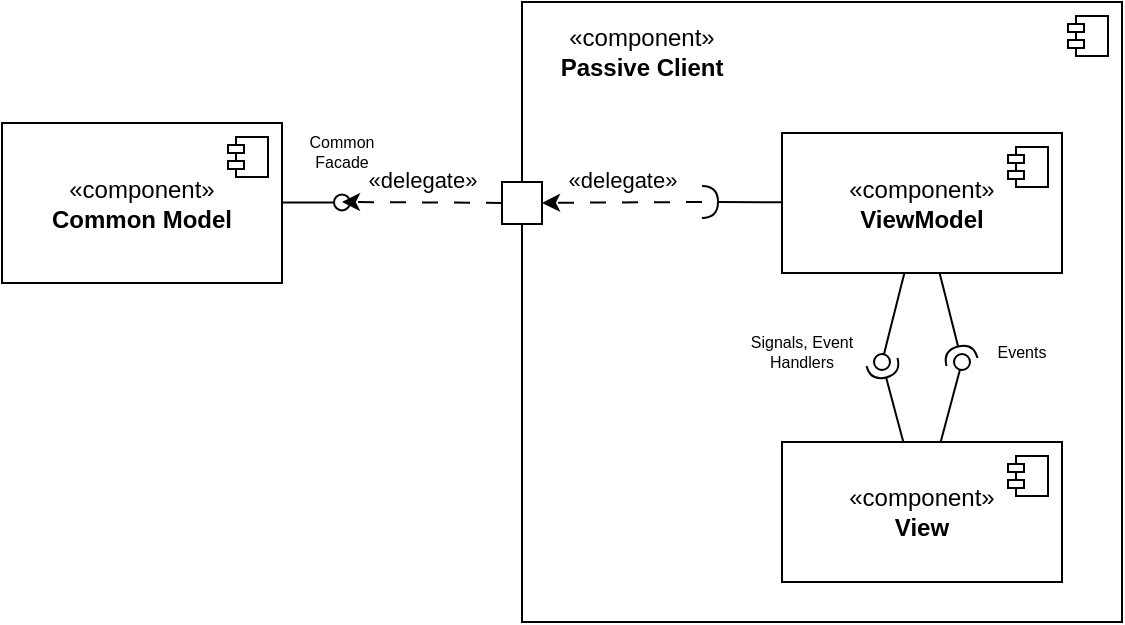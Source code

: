 <mxfile version="28.2.1">
  <diagram name="Page-1" id="XCabEsz14lC1qjqIhGBI">
    <mxGraphModel dx="1097" dy="635" grid="1" gridSize="10" guides="1" tooltips="1" connect="1" arrows="1" fold="1" page="1" pageScale="1" pageWidth="827" pageHeight="1169" math="0" shadow="0">
      <root>
        <mxCell id="0" />
        <mxCell id="1" parent="0" />
        <mxCell id="REv2fPENQQuzKjxyFJVk-32" value="" style="html=1;dropTarget=0;whiteSpace=wrap;" vertex="1" parent="1">
          <mxGeometry x="290" y="380" width="300" height="310" as="geometry" />
        </mxCell>
        <mxCell id="REv2fPENQQuzKjxyFJVk-33" value="" style="shape=module;jettyWidth=8;jettyHeight=4;" vertex="1" parent="REv2fPENQQuzKjxyFJVk-32">
          <mxGeometry x="1" width="20" height="20" relative="1" as="geometry">
            <mxPoint x="-27" y="7" as="offset" />
          </mxGeometry>
        </mxCell>
        <mxCell id="REv2fPENQQuzKjxyFJVk-2" value="&lt;div&gt;«component»&lt;b&gt;&lt;br&gt;&lt;/b&gt;&lt;/div&gt;&lt;div&gt;&lt;b&gt;Common Model&lt;/b&gt;&lt;/div&gt;" style="html=1;dropTarget=0;whiteSpace=wrap;" vertex="1" parent="1">
          <mxGeometry x="30" y="440.5" width="140" height="80" as="geometry" />
        </mxCell>
        <mxCell id="REv2fPENQQuzKjxyFJVk-3" value="" style="shape=module;jettyWidth=8;jettyHeight=4;" vertex="1" parent="REv2fPENQQuzKjxyFJVk-2">
          <mxGeometry x="1" width="20" height="20" relative="1" as="geometry">
            <mxPoint x="-27" y="7" as="offset" />
          </mxGeometry>
        </mxCell>
        <mxCell id="REv2fPENQQuzKjxyFJVk-4" value="" style="html=1;verticalAlign=bottom;labelBackgroundColor=none;endArrow=oval;endFill=0;endSize=8;rounded=0;" edge="1" parent="1">
          <mxGeometry width="160" relative="1" as="geometry">
            <mxPoint x="170" y="480.21" as="sourcePoint" />
            <mxPoint x="200" y="480.21" as="targetPoint" />
          </mxGeometry>
        </mxCell>
        <mxCell id="REv2fPENQQuzKjxyFJVk-5" value="Common Facade" style="text;html=1;align=center;verticalAlign=middle;whiteSpace=wrap;rounded=0;fontSize=8;" vertex="1" parent="1">
          <mxGeometry x="170" y="440" width="60" height="30" as="geometry" />
        </mxCell>
        <mxCell id="REv2fPENQQuzKjxyFJVk-6" value="&lt;div&gt;«component»&lt;b&gt;&lt;br&gt;&lt;/b&gt;&lt;/div&gt;&lt;div&gt;&lt;b&gt;View&lt;/b&gt;&lt;/div&gt;" style="html=1;dropTarget=0;whiteSpace=wrap;" vertex="1" parent="1">
          <mxGeometry x="420" y="600" width="140" height="70" as="geometry" />
        </mxCell>
        <mxCell id="REv2fPENQQuzKjxyFJVk-7" value="" style="shape=module;jettyWidth=8;jettyHeight=4;" vertex="1" parent="REv2fPENQQuzKjxyFJVk-6">
          <mxGeometry x="1" width="20" height="20" relative="1" as="geometry">
            <mxPoint x="-27" y="7" as="offset" />
          </mxGeometry>
        </mxCell>
        <mxCell id="REv2fPENQQuzKjxyFJVk-8" value="&lt;div&gt;«component»&lt;b&gt;&lt;br&gt;&lt;/b&gt;&lt;/div&gt;&lt;div&gt;&lt;b&gt;ViewModel&lt;/b&gt;&lt;/div&gt;" style="html=1;dropTarget=0;whiteSpace=wrap;" vertex="1" parent="1">
          <mxGeometry x="420" y="445.5" width="140" height="70" as="geometry" />
        </mxCell>
        <mxCell id="REv2fPENQQuzKjxyFJVk-9" value="" style="shape=module;jettyWidth=8;jettyHeight=4;" vertex="1" parent="REv2fPENQQuzKjxyFJVk-8">
          <mxGeometry x="1" width="20" height="20" relative="1" as="geometry">
            <mxPoint x="-27" y="7" as="offset" />
          </mxGeometry>
        </mxCell>
        <mxCell id="REv2fPENQQuzKjxyFJVk-12" value="" style="html=1;verticalAlign=bottom;labelBackgroundColor=none;endArrow=oval;endFill=0;endSize=8;rounded=0;" edge="1" parent="1" source="REv2fPENQQuzKjxyFJVk-8">
          <mxGeometry width="160" relative="1" as="geometry">
            <mxPoint x="270" y="525" as="sourcePoint" />
            <mxPoint x="470" y="560" as="targetPoint" />
          </mxGeometry>
        </mxCell>
        <mxCell id="REv2fPENQQuzKjxyFJVk-13" value="Signals, Event Handlers" style="text;html=1;align=center;verticalAlign=middle;whiteSpace=wrap;rounded=0;fontSize=8;" vertex="1" parent="1">
          <mxGeometry x="400" y="540" width="60" height="30" as="geometry" />
        </mxCell>
        <mxCell id="REv2fPENQQuzKjxyFJVk-14" value="" style="html=1;verticalAlign=bottom;labelBackgroundColor=none;endArrow=oval;endFill=0;endSize=8;rounded=0;" edge="1" parent="1" source="REv2fPENQQuzKjxyFJVk-6">
          <mxGeometry width="160" relative="1" as="geometry">
            <mxPoint x="489" y="590" as="sourcePoint" />
            <mxPoint x="510" y="560" as="targetPoint" />
          </mxGeometry>
        </mxCell>
        <mxCell id="REv2fPENQQuzKjxyFJVk-15" value="Events" style="text;html=1;align=center;verticalAlign=middle;whiteSpace=wrap;rounded=0;fontSize=8;" vertex="1" parent="1">
          <mxGeometry x="520" y="540" width="40" height="30" as="geometry" />
        </mxCell>
        <mxCell id="REv2fPENQQuzKjxyFJVk-16" value="" style="rounded=0;orthogonalLoop=1;jettySize=auto;html=1;endArrow=halfCircle;endFill=0;endSize=6;strokeWidth=1;sketch=0;fontSize=12;" edge="1" parent="1" source="REv2fPENQQuzKjxyFJVk-6">
          <mxGeometry relative="1" as="geometry">
            <mxPoint x="590" y="605" as="sourcePoint" />
            <mxPoint x="470" y="560" as="targetPoint" />
          </mxGeometry>
        </mxCell>
        <mxCell id="REv2fPENQQuzKjxyFJVk-17" value="" style="rounded=0;orthogonalLoop=1;jettySize=auto;html=1;endArrow=halfCircle;endFill=0;endSize=6;strokeWidth=1;sketch=0;fontSize=12;" edge="1" parent="1" source="REv2fPENQQuzKjxyFJVk-8">
          <mxGeometry relative="1" as="geometry">
            <mxPoint x="491" y="660" as="sourcePoint" />
            <mxPoint x="510" y="560" as="targetPoint" />
          </mxGeometry>
        </mxCell>
        <mxCell id="REv2fPENQQuzKjxyFJVk-20" value="" style="rounded=0;orthogonalLoop=1;jettySize=auto;html=1;endArrow=halfCircle;endFill=0;endSize=6;strokeWidth=1;sketch=0;fontSize=12;" edge="1" parent="1" source="REv2fPENQQuzKjxyFJVk-8">
          <mxGeometry relative="1" as="geometry">
            <mxPoint x="509" y="590" as="sourcePoint" />
            <mxPoint x="380" y="480" as="targetPoint" />
          </mxGeometry>
        </mxCell>
        <mxCell id="REv2fPENQQuzKjxyFJVk-30" value="" style="html=1;rounded=0;" vertex="1" parent="1">
          <mxGeometry x="280" y="470" width="20" height="21" as="geometry" />
        </mxCell>
        <mxCell id="REv2fPENQQuzKjxyFJVk-31" value="&lt;div&gt;&lt;div&gt;«delegate»&lt;/div&gt;&lt;/div&gt;" style="rounded=0;orthogonalLoop=1;jettySize=auto;html=1;dashed=1;dashPattern=8 8;spacingBottom=22;" edge="1" parent="1" target="REv2fPENQQuzKjxyFJVk-30">
          <mxGeometry relative="1" as="geometry">
            <mxPoint x="400" y="565" as="targetPoint" />
            <mxPoint x="380" y="480" as="sourcePoint" />
          </mxGeometry>
        </mxCell>
        <mxCell id="REv2fPENQQuzKjxyFJVk-34" value="&lt;div&gt;&lt;div&gt;«component»&lt;/div&gt;&lt;/div&gt;&lt;div&gt;&lt;b&gt;Passive Client&lt;/b&gt;&lt;/div&gt;" style="text;html=1;align=center;verticalAlign=middle;whiteSpace=wrap;rounded=0;" vertex="1" parent="1">
          <mxGeometry x="300" y="380" width="100" height="50" as="geometry" />
        </mxCell>
        <mxCell id="REv2fPENQQuzKjxyFJVk-35" value="&lt;div&gt;&lt;div&gt;«delegate»&lt;/div&gt;&lt;/div&gt;" style="rounded=0;orthogonalLoop=1;jettySize=auto;html=1;dashed=1;dashPattern=8 8;spacingBottom=22;" edge="1" parent="1" source="REv2fPENQQuzKjxyFJVk-30">
          <mxGeometry relative="1" as="geometry">
            <mxPoint x="200" y="480" as="targetPoint" />
            <mxPoint x="270" y="540" as="sourcePoint" />
          </mxGeometry>
        </mxCell>
      </root>
    </mxGraphModel>
  </diagram>
</mxfile>
